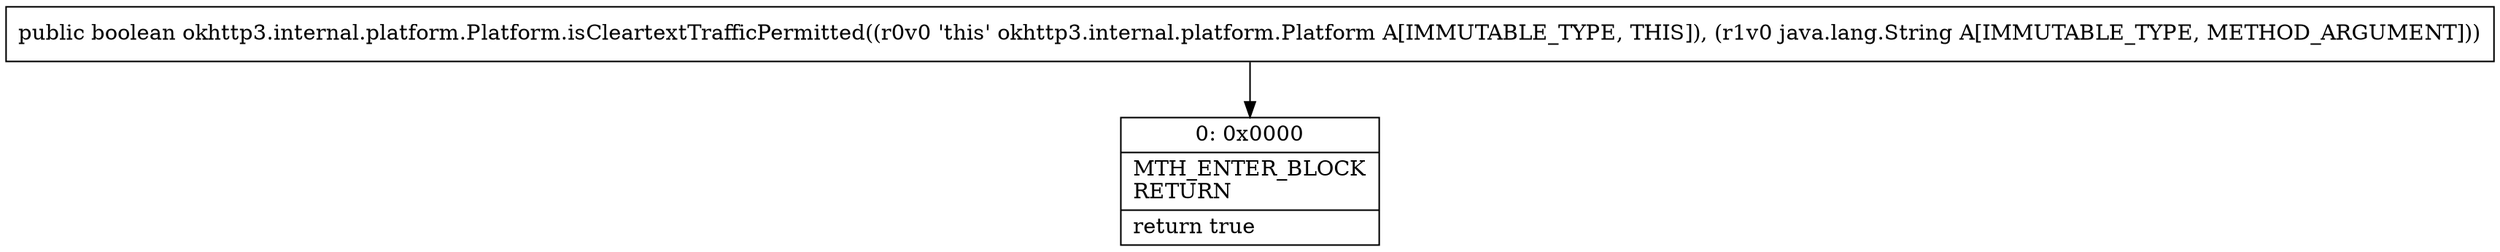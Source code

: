 digraph "CFG forokhttp3.internal.platform.Platform.isCleartextTrafficPermitted(Ljava\/lang\/String;)Z" {
Node_0 [shape=record,label="{0\:\ 0x0000|MTH_ENTER_BLOCK\lRETURN\l|return true\l}"];
MethodNode[shape=record,label="{public boolean okhttp3.internal.platform.Platform.isCleartextTrafficPermitted((r0v0 'this' okhttp3.internal.platform.Platform A[IMMUTABLE_TYPE, THIS]), (r1v0 java.lang.String A[IMMUTABLE_TYPE, METHOD_ARGUMENT])) }"];
MethodNode -> Node_0;
}

